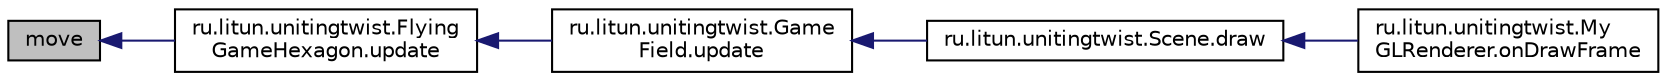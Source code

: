 digraph "move"
{
  edge [fontname="Helvetica",fontsize="10",labelfontname="Helvetica",labelfontsize="10"];
  node [fontname="Helvetica",fontsize="10",shape=record];
  rankdir="LR";
  Node32 [label="move",height=0.2,width=0.4,color="black", fillcolor="grey75", style="filled", fontcolor="black"];
  Node32 -> Node33 [dir="back",color="midnightblue",fontsize="10",style="solid",fontname="Helvetica"];
  Node33 [label="ru.litun.unitingtwist.Flying\lGameHexagon.update",height=0.2,width=0.4,color="black", fillcolor="white", style="filled",URL="$classru_1_1litun_1_1unitingtwist_1_1_flying_game_hexagon.html#af039112e754af58b85dd83f6e5b45116"];
  Node33 -> Node34 [dir="back",color="midnightblue",fontsize="10",style="solid",fontname="Helvetica"];
  Node34 [label="ru.litun.unitingtwist.Game\lField.update",height=0.2,width=0.4,color="black", fillcolor="white", style="filled",URL="$classru_1_1litun_1_1unitingtwist_1_1_game_field.html#af039112e754af58b85dd83f6e5b45116"];
  Node34 -> Node35 [dir="back",color="midnightblue",fontsize="10",style="solid",fontname="Helvetica"];
  Node35 [label="ru.litun.unitingtwist.Scene.draw",height=0.2,width=0.4,color="black", fillcolor="white", style="filled",URL="$classru_1_1litun_1_1unitingtwist_1_1_scene.html#ace8a0d2a4e41b6d83897d48fd91a7ab3"];
  Node35 -> Node36 [dir="back",color="midnightblue",fontsize="10",style="solid",fontname="Helvetica"];
  Node36 [label="ru.litun.unitingtwist.My\lGLRenderer.onDrawFrame",height=0.2,width=0.4,color="black", fillcolor="white", style="filled",URL="$classru_1_1litun_1_1unitingtwist_1_1_my_g_l_renderer.html#aba4bf3428902adb204d17703e7afcbc9"];
}
